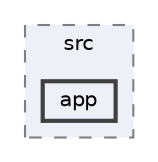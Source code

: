 digraph "C:/Users/thebi/Documents/2510_RegulationChauffage/doc/9.SoftWare/Doxygen/src/app"
{
 // LATEX_PDF_SIZE
  bgcolor="transparent";
  edge [fontname=Helvetica,fontsize=10,labelfontname=Helvetica,labelfontsize=10];
  node [fontname=Helvetica,fontsize=10,shape=box,height=0.2,width=0.4];
  compound=true
  subgraph clusterdir_a30191f5867566fd376dca42effbb4e4 {
    graph [ bgcolor="#edf0f7", pencolor="grey50", label="src", fontname=Helvetica,fontsize=10 style="filled,dashed", URL="dir_a30191f5867566fd376dca42effbb4e4.html",tooltip=""]
  dir_194a6b39714955f6d6b57228b865c8d6 [label="app", fillcolor="#edf0f7", color="grey25", style="filled,bold", URL="dir_194a6b39714955f6d6b57228b865c8d6.html",tooltip=""];
  }
}

